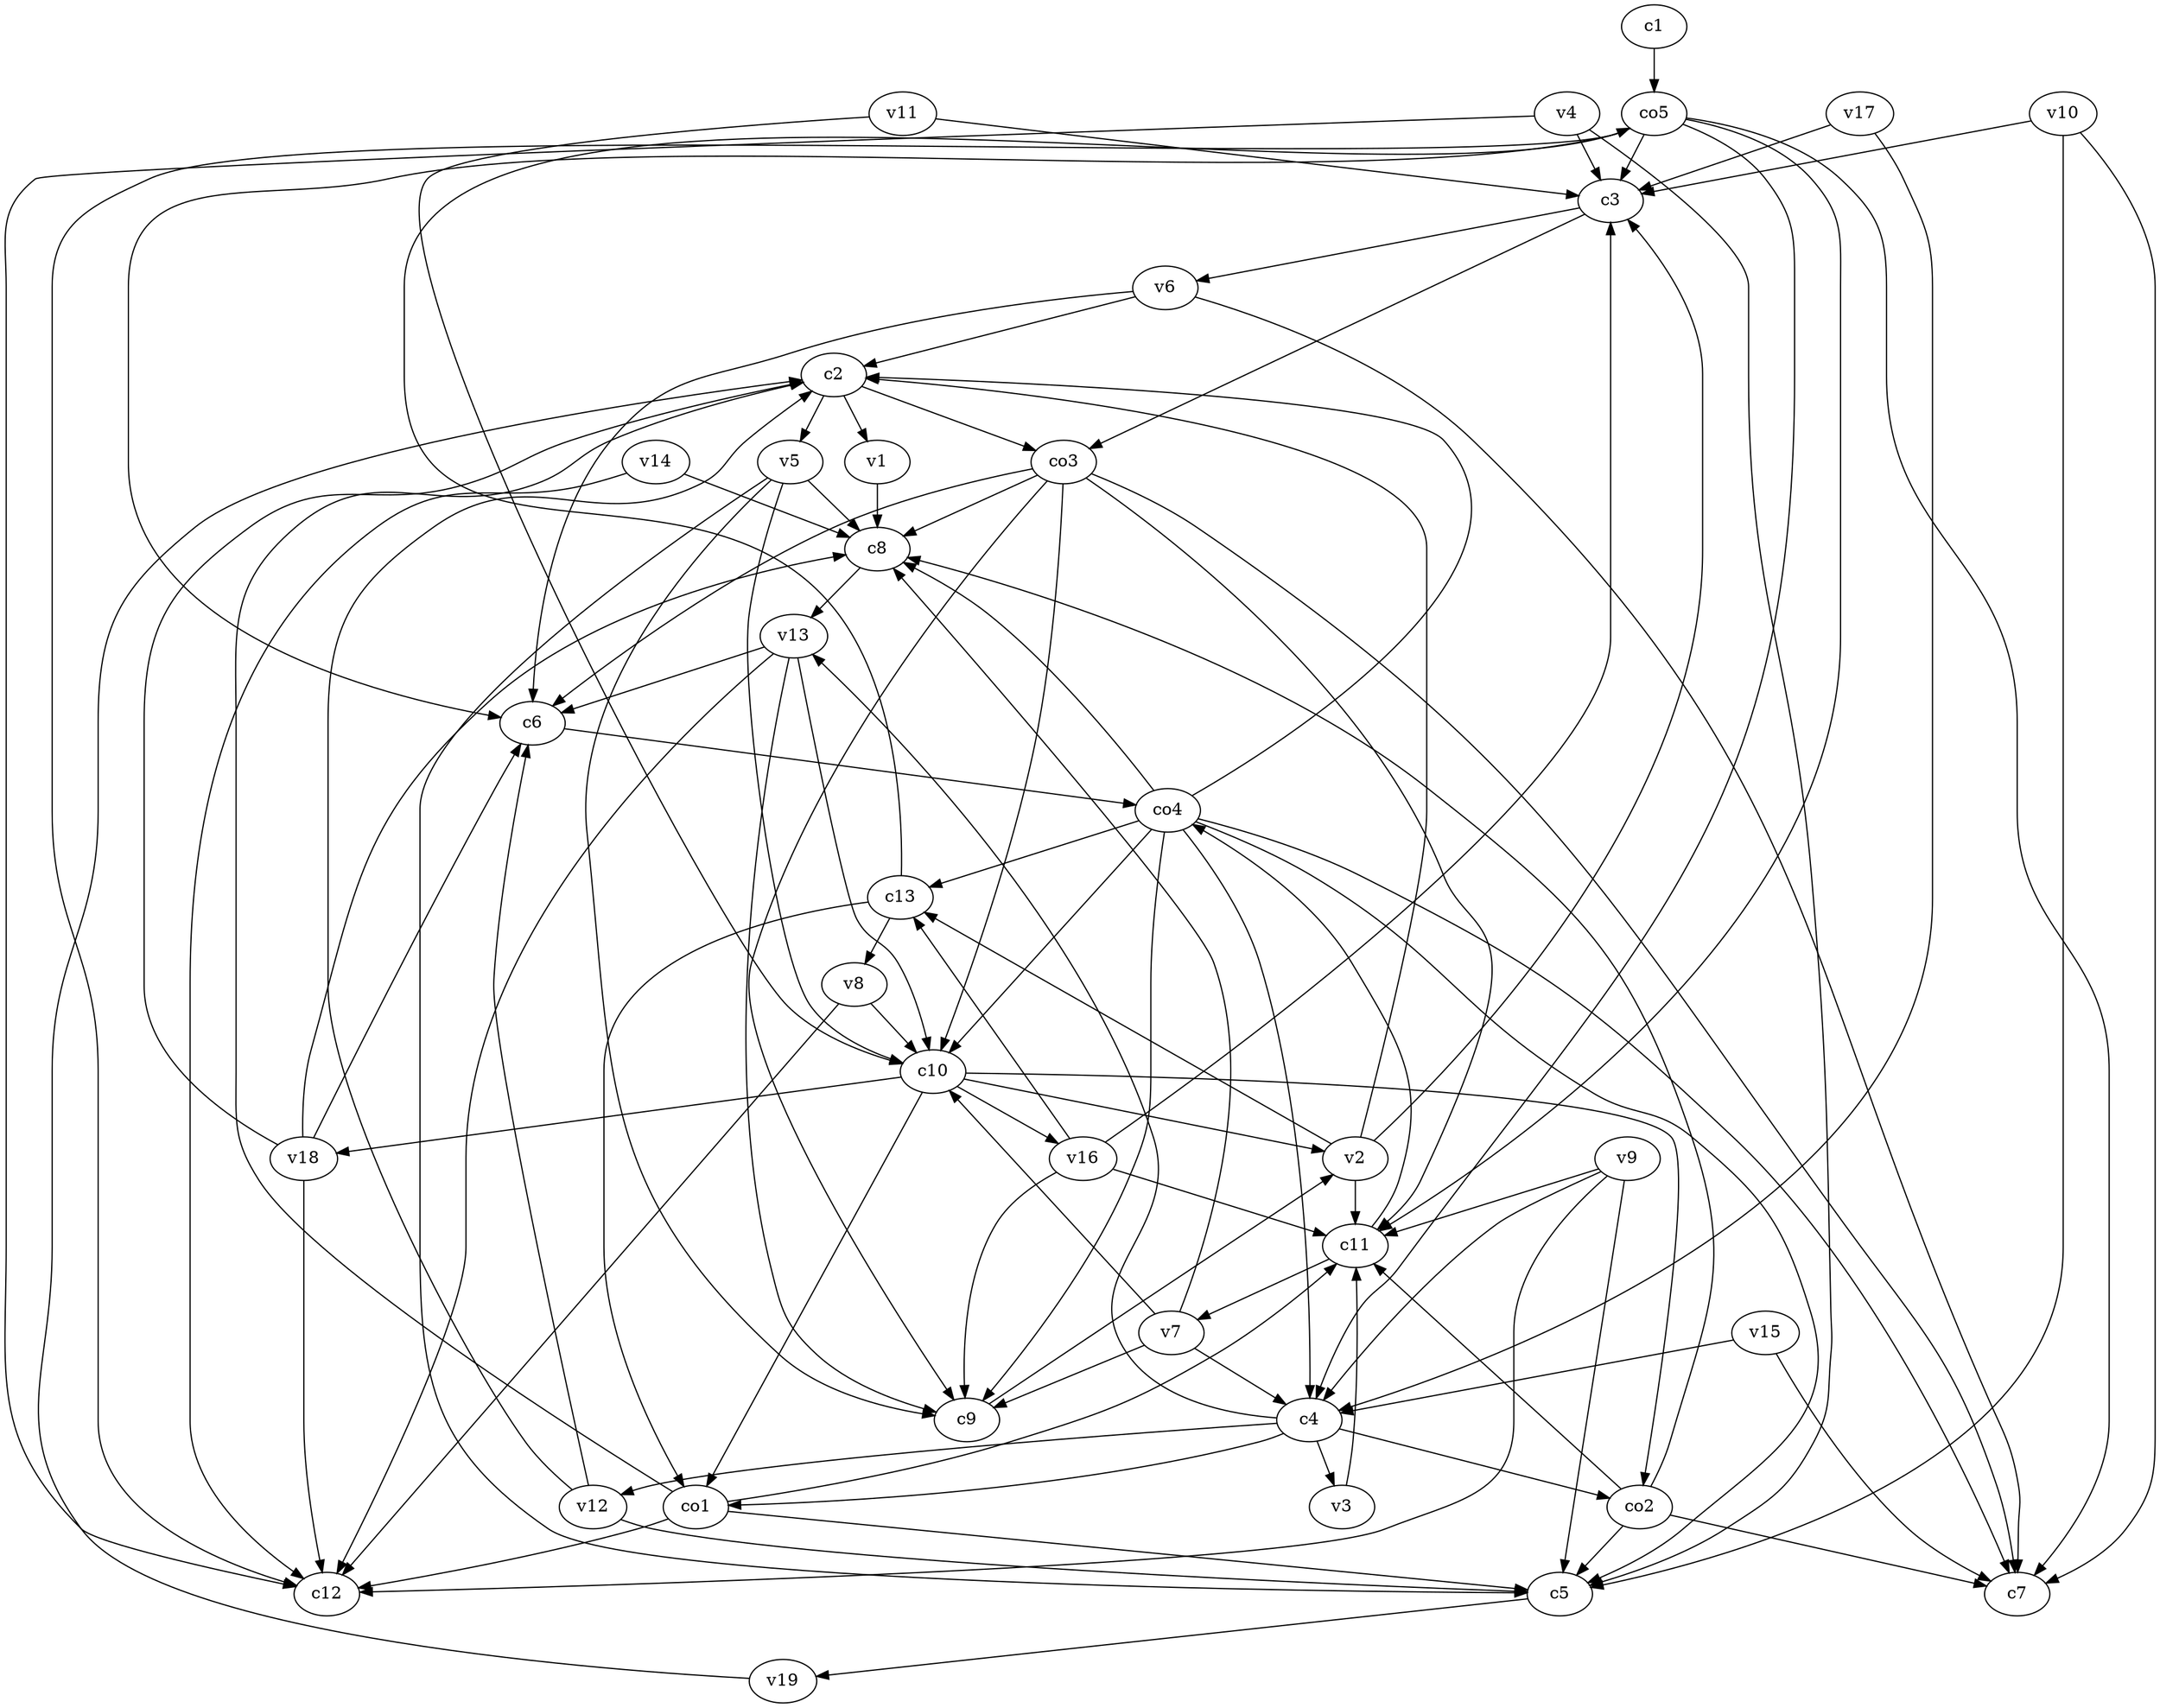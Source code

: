 strict digraph  {
c1;
c2;
c3;
c4;
c5;
c6;
c7;
c8;
c9;
c10;
c11;
c12;
c13;
v1;
v2;
v3;
v4;
v5;
v6;
v7;
v8;
v9;
v10;
v11;
v12;
v13;
v14;
v15;
v16;
v17;
v18;
v19;
co1;
co2;
co3;
co4;
co5;
c1 -> co5  [weight=1];
c2 -> v5  [weight=1];
c2 -> co3  [weight=1];
c2 -> v1  [weight=1];
c3 -> v6  [weight=1];
c3 -> co3  [weight=1];
c4 -> co2  [weight=1];
c4 -> v3  [weight=1];
c4 -> co1  [weight=1];
c4 -> v13  [weight=1];
c4 -> v12  [weight=1];
c5 -> v19  [weight=1];
c6 -> co4  [weight=1];
c8 -> v13  [weight=1];
c9 -> v2  [weight=1];
c10 -> v18  [weight=1];
c10 -> co2  [weight=1];
c10 -> v2  [weight=1];
c10 -> v16  [weight=1];
c10 -> co1  [weight=1];
c11 -> co4  [weight=1];
c11 -> v7  [weight=1];
c13 -> v8  [weight=1];
c13 -> co5  [weight=1];
c13 -> co1  [weight=1];
v1 -> c8  [weight=1];
v2 -> c13  [weight=1];
v2 -> c11  [weight=1];
v2 -> c2  [weight=1];
v2 -> c3  [weight=1];
v3 -> c11  [weight=1];
v4 -> c5  [weight=1];
v4 -> c12  [weight=1];
v4 -> c3  [weight=1];
v5 -> c10  [weight=1];
v5 -> c8  [weight=1];
v5 -> c5  [weight=1];
v5 -> c9  [weight=1];
v6 -> c7  [weight=1];
v6 -> c2  [weight=1];
v6 -> c6  [weight=1];
v7 -> c4  [weight=1];
v7 -> c9  [weight=1];
v7 -> c8  [weight=1];
v7 -> c10  [weight=1];
v8 -> c12  [weight=1];
v8 -> c10  [weight=1];
v9 -> c12  [weight=1];
v9 -> c11  [weight=1];
v9 -> c4  [weight=1];
v9 -> c5  [weight=1];
v10 -> c3  [weight=1];
v10 -> c7  [weight=1];
v10 -> c5  [weight=1];
v11 -> c10  [weight=1];
v11 -> c3  [weight=1];
v12 -> c6  [weight=1];
v12 -> c2  [weight=1];
v12 -> c5  [weight=1];
v13 -> c9  [weight=1];
v13 -> c6  [weight=1];
v13 -> c10  [weight=1];
v13 -> c12  [weight=1];
v14 -> c12  [weight=1];
v14 -> c8  [weight=1];
v15 -> c4  [weight=1];
v15 -> c7  [weight=1];
v16 -> c13  [weight=1];
v16 -> c11  [weight=1];
v16 -> c9  [weight=1];
v16 -> c3  [weight=1];
v17 -> c3  [weight=1];
v17 -> c4  [weight=1];
v18 -> c8  [weight=1];
v18 -> c6  [weight=1];
v18 -> c12  [weight=1];
v18 -> c2  [weight=1];
v19 -> c2  [weight=1];
co1 -> c11  [weight=1];
co1 -> c5  [weight=1];
co1 -> c12  [weight=1];
co1 -> c2  [weight=1];
co2 -> c8  [weight=1];
co2 -> c7  [weight=1];
co2 -> c11  [weight=1];
co2 -> c5  [weight=1];
co3 -> c10  [weight=1];
co3 -> c9  [weight=1];
co3 -> c8  [weight=1];
co3 -> c6  [weight=1];
co3 -> c11  [weight=1];
co3 -> c7  [weight=1];
co4 -> c10  [weight=1];
co4 -> c2  [weight=1];
co4 -> c9  [weight=1];
co4 -> c4  [weight=1];
co4 -> c13  [weight=1];
co4 -> c5  [weight=1];
co4 -> c7  [weight=1];
co4 -> c8  [weight=1];
co5 -> c6  [weight=1];
co5 -> c12  [weight=1];
co5 -> c7  [weight=1];
co5 -> c11  [weight=1];
co5 -> c4  [weight=1];
co5 -> c3  [weight=1];
}

